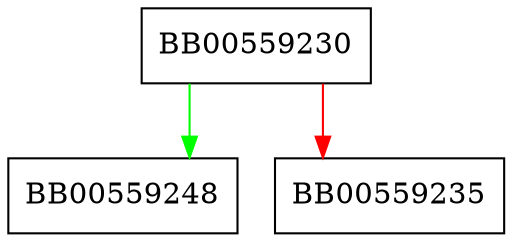 digraph ossl_cmp_ctx_set_failInfoCode {
  node [shape="box"];
  graph [splines=ortho];
  BB00559230 -> BB00559248 [color="green"];
  BB00559230 -> BB00559235 [color="red"];
}